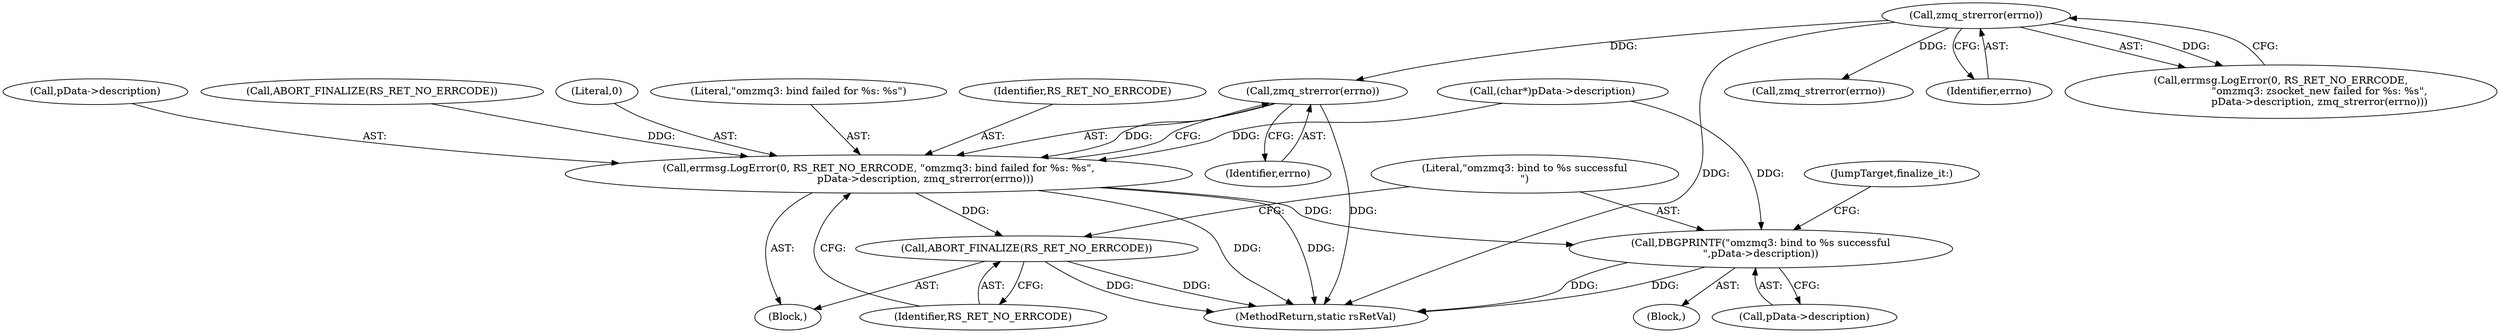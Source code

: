 digraph "0_rsyslog_062d0c671a29f7c6f7dff4a2f1f35df375bbb30b_0@API" {
"1000417" [label="(Call,zmq_strerror(errno))"];
"1000148" [label="(Call,zmq_strerror(errno))"];
"1000410" [label="(Call,errmsg.LogError(0, RS_RET_NO_ERRCODE, \"omzmq3: bind failed for %s: %s\",\n                             pData->description, zmq_strerror(errno)))"];
"1000419" [label="(Call,ABORT_FINALIZE(RS_RET_NO_ERRCODE))"];
"1000421" [label="(Call,DBGPRINTF(\"omzmq3: bind to %s successful\n\",pData->description))"];
"1000394" [label="(Block,)"];
"1000450" [label="(Call,zmq_strerror(errno))"];
"1000414" [label="(Call,pData->description)"];
"1000148" [label="(Call,zmq_strerror(errno))"];
"1000419" [label="(Call,ABORT_FINALIZE(RS_RET_NO_ERRCODE))"];
"1000461" [label="(MethodReturn,static rsRetVal)"];
"1000404" [label="(Call,(char*)pData->description)"];
"1000418" [label="(Identifier,errno)"];
"1000150" [label="(Call,ABORT_FINALIZE(RS_RET_NO_ERRCODE))"];
"1000411" [label="(Literal,0)"];
"1000413" [label="(Literal,\"omzmq3: bind failed for %s: %s\")"];
"1000459" [label="(JumpTarget,finalize_it:)"];
"1000149" [label="(Identifier,errno)"];
"1000412" [label="(Identifier,RS_RET_NO_ERRCODE)"];
"1000417" [label="(Call,zmq_strerror(errno))"];
"1000423" [label="(Call,pData->description)"];
"1000420" [label="(Identifier,RS_RET_NO_ERRCODE)"];
"1000410" [label="(Call,errmsg.LogError(0, RS_RET_NO_ERRCODE, \"omzmq3: bind failed for %s: %s\",\n                             pData->description, zmq_strerror(errno)))"];
"1000409" [label="(Block,)"];
"1000421" [label="(Call,DBGPRINTF(\"omzmq3: bind to %s successful\n\",pData->description))"];
"1000422" [label="(Literal,\"omzmq3: bind to %s successful\n\")"];
"1000141" [label="(Call,errmsg.LogError(0, RS_RET_NO_ERRCODE,\n                        \"omzmq3: zsocket_new failed for %s: %s\",\n                        pData->description, zmq_strerror(errno)))"];
"1000417" -> "1000410"  [label="AST: "];
"1000417" -> "1000418"  [label="CFG: "];
"1000418" -> "1000417"  [label="AST: "];
"1000410" -> "1000417"  [label="CFG: "];
"1000417" -> "1000461"  [label="DDG: "];
"1000417" -> "1000410"  [label="DDG: "];
"1000148" -> "1000417"  [label="DDG: "];
"1000148" -> "1000141"  [label="AST: "];
"1000148" -> "1000149"  [label="CFG: "];
"1000149" -> "1000148"  [label="AST: "];
"1000141" -> "1000148"  [label="CFG: "];
"1000148" -> "1000461"  [label="DDG: "];
"1000148" -> "1000141"  [label="DDG: "];
"1000148" -> "1000450"  [label="DDG: "];
"1000410" -> "1000409"  [label="AST: "];
"1000411" -> "1000410"  [label="AST: "];
"1000412" -> "1000410"  [label="AST: "];
"1000413" -> "1000410"  [label="AST: "];
"1000414" -> "1000410"  [label="AST: "];
"1000420" -> "1000410"  [label="CFG: "];
"1000410" -> "1000461"  [label="DDG: "];
"1000410" -> "1000461"  [label="DDG: "];
"1000150" -> "1000410"  [label="DDG: "];
"1000404" -> "1000410"  [label="DDG: "];
"1000410" -> "1000419"  [label="DDG: "];
"1000410" -> "1000421"  [label="DDG: "];
"1000419" -> "1000409"  [label="AST: "];
"1000419" -> "1000420"  [label="CFG: "];
"1000420" -> "1000419"  [label="AST: "];
"1000422" -> "1000419"  [label="CFG: "];
"1000419" -> "1000461"  [label="DDG: "];
"1000419" -> "1000461"  [label="DDG: "];
"1000421" -> "1000394"  [label="AST: "];
"1000421" -> "1000423"  [label="CFG: "];
"1000422" -> "1000421"  [label="AST: "];
"1000423" -> "1000421"  [label="AST: "];
"1000459" -> "1000421"  [label="CFG: "];
"1000421" -> "1000461"  [label="DDG: "];
"1000421" -> "1000461"  [label="DDG: "];
"1000404" -> "1000421"  [label="DDG: "];
}
